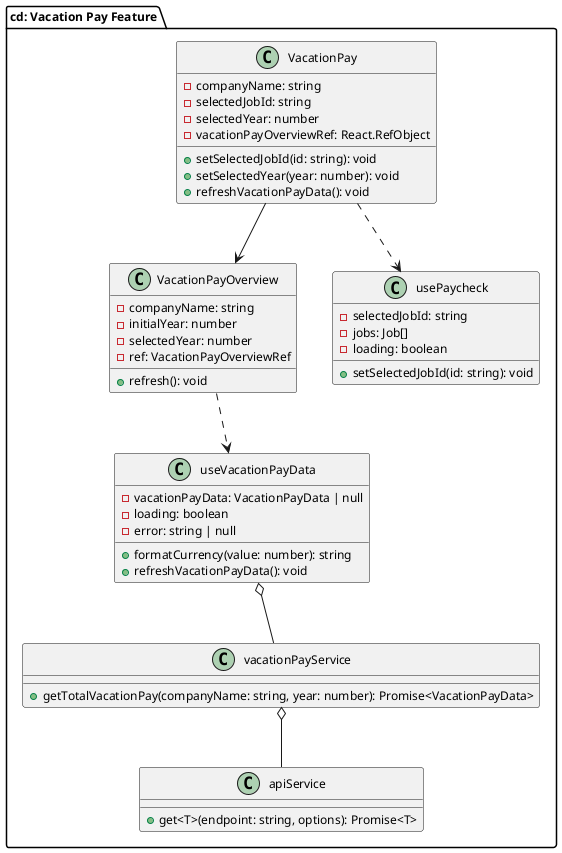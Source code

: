@startuml VacationPay Component Class Diagram
package "cd: Vacation Pay Feature" {
  !define FONT_SIZE 12
  !define TITLE_SIZE 20
  skinparam defaultFontSize $FONT_SIZE
  skinparam titleFontSize $TITLE_SIZE
  skinparam classFontSize $FONT_SIZE


  ' Define main components for VacationPay functionality
  class VacationPay {
    - companyName: string
    - selectedJobId: string
    - selectedYear: number
    - vacationPayOverviewRef: React.RefObject
    + setSelectedJobId(id: string): void
    + setSelectedYear(year: number): void
    + refreshVacationPayData(): void
  }


  class VacationPayOverview {
    - companyName: string
    - initialYear: number
    - selectedYear: number
    - ref: VacationPayOverviewRef
    + refresh(): void
  }


  class vacationPayService {
    + getTotalVacationPay(companyName: string, year: number): Promise<VacationPayData>
  }
  
  class apiService {
    + get<T>(endpoint: string, options): Promise<T>
  }


  class useVacationPayData {
    - vacationPayData: VacationPayData | null
    - loading: boolean
    - error: string | null
    + formatCurrency(value: number): string
    + refreshVacationPayData(): void
  }
  
  class usePaycheck {
    - selectedJobId: string
    - jobs: Job[]
    - loading: boolean
    + setSelectedJobId(id: string): void
  }


  ' Define relationships with proper UML notation
  ' Page to Component associations
  VacationPay --> VacationPayOverview

  ' Component to Hook dependencies
  VacationPayOverview ..> useVacationPayData
  VacationPay ..> usePaycheck

  ' Hook to Service dependencies
  useVacationPayData o-- vacationPayService

  ' Service dependencies
  vacationPayService o-- apiService

}

@enduml 